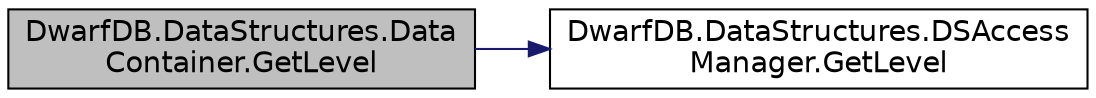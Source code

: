 digraph "DwarfDB.DataStructures.DataContainer.GetLevel"
{
  edge [fontname="Helvetica",fontsize="14",labelfontname="Helvetica",labelfontsize="14"];
  node [fontname="Helvetica",fontsize="14",shape=record];
  rankdir="LR";
  Node1 [label="DwarfDB.DataStructures.Data\lContainer.GetLevel",height=0.2,width=0.4,color="black", fillcolor="grey75", style="filled", fontcolor="black"];
  Node1 -> Node2 [color="midnightblue",fontsize="14",style="solid",fontname="Helvetica"];
  Node2 [label="DwarfDB.DataStructures.DSAccess\lManager.GetLevel",height=0.2,width=0.4,color="black", fillcolor="white", style="filled",URL="$d3/d82/class_dwarf_d_b_1_1_data_structures_1_1_d_s_access_manager.html#a898fa278f650b4641257471c0d0dc039",tooltip="Getting an access level for a given user "];
}
